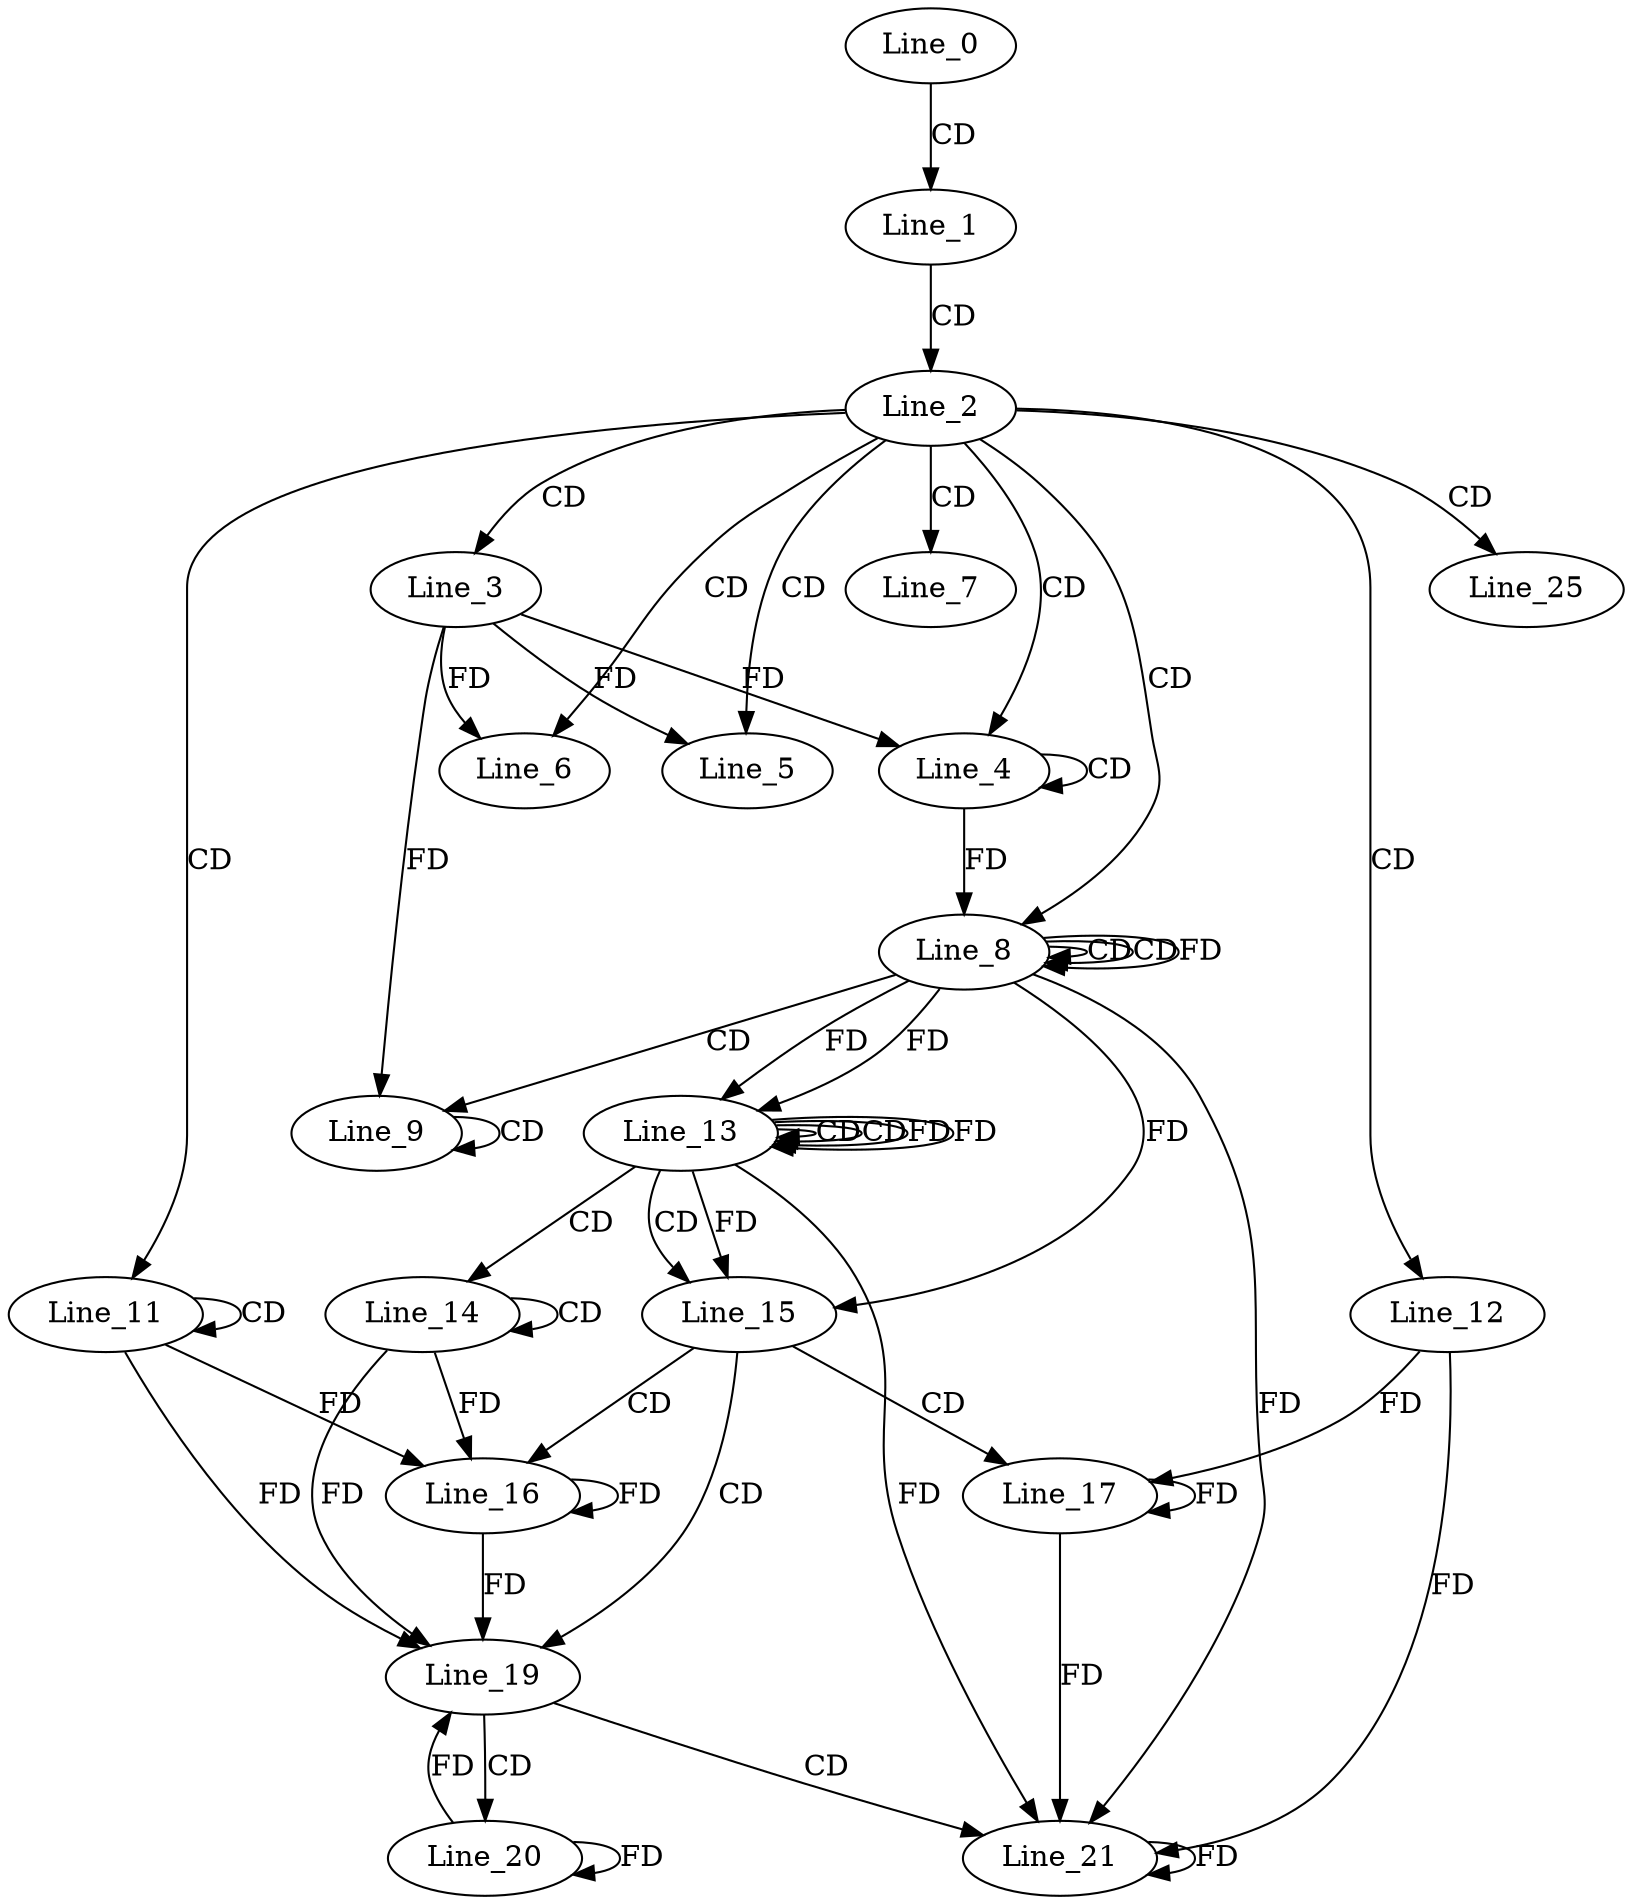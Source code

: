 digraph G {
  Line_0;
  Line_1;
  Line_2;
  Line_3;
  Line_4;
  Line_4;
  Line_5;
  Line_5;
  Line_6;
  Line_6;
  Line_7;
  Line_8;
  Line_8;
  Line_8;
  Line_9;
  Line_9;
  Line_11;
  Line_11;
  Line_12;
  Line_13;
  Line_13;
  Line_13;
  Line_14;
  Line_14;
  Line_15;
  Line_16;
  Line_17;
  Line_19;
  Line_20;
  Line_21;
  Line_25;
  Line_0 -> Line_1 [ label="CD" ];
  Line_1 -> Line_2 [ label="CD" ];
  Line_2 -> Line_3 [ label="CD" ];
  Line_2 -> Line_4 [ label="CD" ];
  Line_4 -> Line_4 [ label="CD" ];
  Line_3 -> Line_4 [ label="FD" ];
  Line_2 -> Line_5 [ label="CD" ];
  Line_3 -> Line_5 [ label="FD" ];
  Line_2 -> Line_6 [ label="CD" ];
  Line_3 -> Line_6 [ label="FD" ];
  Line_2 -> Line_7 [ label="CD" ];
  Line_2 -> Line_8 [ label="CD" ];
  Line_8 -> Line_8 [ label="CD" ];
  Line_4 -> Line_8 [ label="FD" ];
  Line_8 -> Line_8 [ label="CD" ];
  Line_8 -> Line_8 [ label="FD" ];
  Line_8 -> Line_9 [ label="CD" ];
  Line_9 -> Line_9 [ label="CD" ];
  Line_3 -> Line_9 [ label="FD" ];
  Line_2 -> Line_11 [ label="CD" ];
  Line_11 -> Line_11 [ label="CD" ];
  Line_2 -> Line_12 [ label="CD" ];
  Line_13 -> Line_13 [ label="CD" ];
  Line_8 -> Line_13 [ label="FD" ];
  Line_13 -> Line_13 [ label="CD" ];
  Line_13 -> Line_13 [ label="FD" ];
  Line_8 -> Line_13 [ label="FD" ];
  Line_13 -> Line_14 [ label="CD" ];
  Line_14 -> Line_14 [ label="CD" ];
  Line_13 -> Line_15 [ label="CD" ];
  Line_13 -> Line_15 [ label="FD" ];
  Line_8 -> Line_15 [ label="FD" ];
  Line_15 -> Line_16 [ label="CD" ];
  Line_16 -> Line_16 [ label="FD" ];
  Line_11 -> Line_16 [ label="FD" ];
  Line_14 -> Line_16 [ label="FD" ];
  Line_15 -> Line_17 [ label="CD" ];
  Line_17 -> Line_17 [ label="FD" ];
  Line_12 -> Line_17 [ label="FD" ];
  Line_15 -> Line_19 [ label="CD" ];
  Line_16 -> Line_19 [ label="FD" ];
  Line_11 -> Line_19 [ label="FD" ];
  Line_14 -> Line_19 [ label="FD" ];
  Line_19 -> Line_20 [ label="CD" ];
  Line_20 -> Line_20 [ label="FD" ];
  Line_19 -> Line_21 [ label="CD" ];
  Line_17 -> Line_21 [ label="FD" ];
  Line_21 -> Line_21 [ label="FD" ];
  Line_12 -> Line_21 [ label="FD" ];
  Line_13 -> Line_21 [ label="FD" ];
  Line_8 -> Line_21 [ label="FD" ];
  Line_2 -> Line_25 [ label="CD" ];
  Line_13 -> Line_13 [ label="FD" ];
  Line_20 -> Line_19 [ label="FD" ];
}
